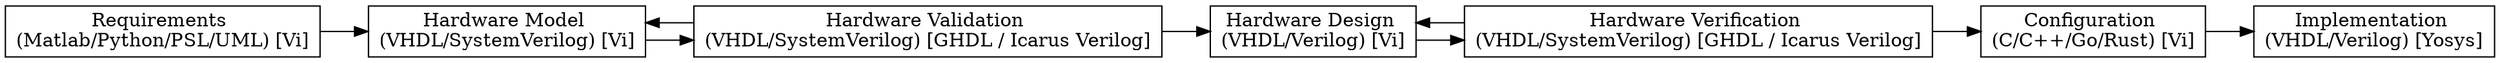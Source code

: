 digraph Project {
  // Introduction
  graph [rankdir = LR, splines=ortho];
  node[shape=record];

  // Blocks
  Requirements[label="Requirements \n(Matlab/Python/PSL/UML) [Vi]"];
  Model[label="Hardware Model \n(VHDL/SystemVerilog) [Vi]"];
  Validation[label="Hardware Validation \n(VHDL/SystemVerilog) [GHDL / Icarus Verilog]"];
  Design[label="Hardware Design \n(VHDL/Verilog) [Vi]"];
  Verification[label="Hardware Verification \n(VHDL/SystemVerilog) [GHDL / Icarus Verilog]"];
  Configuration[label="Configuration \n(C/C++/Go/Rust) [Vi]"];
  Implementation[label="Implementation \n(VHDL/Verilog) [Yosys]"];

  // Sequence
  Requirements -> Model;
  Model -> Validation;
  Validation -> Design;
  Design -> Verification;
  Verification -> Configuration;
  Configuration -> Implementation;

  // Feedback
  Validation -> Model;
  Verification -> Design;
}
